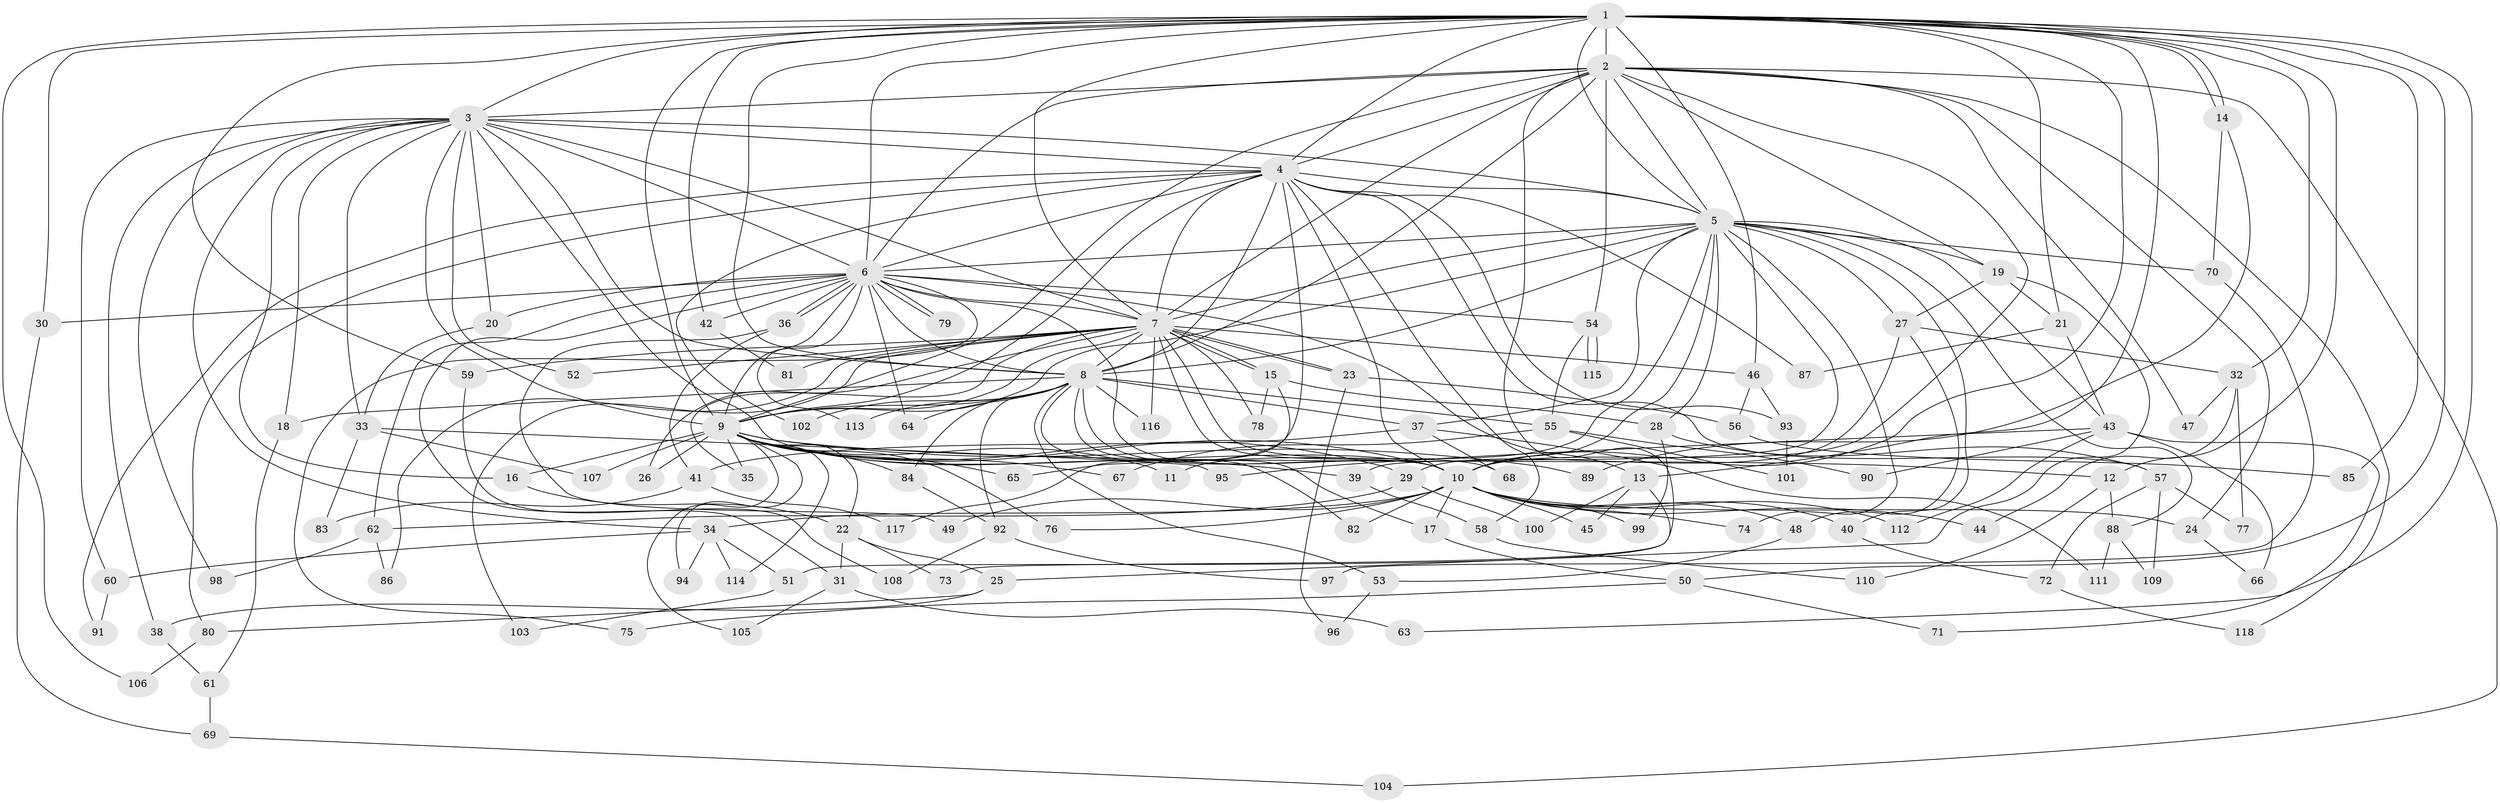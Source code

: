 // coarse degree distribution, {20: 0.023255813953488372, 27: 0.011627906976744186, 14: 0.011627906976744186, 29: 0.011627906976744186, 18: 0.011627906976744186, 21: 0.011627906976744186, 19: 0.011627906976744186, 2: 0.47674418604651164, 5: 0.12790697674418605, 6: 0.023255813953488372, 3: 0.16279069767441862, 7: 0.023255813953488372, 4: 0.08139534883720931, 1: 0.011627906976744186}
// Generated by graph-tools (version 1.1) at 2025/23/03/03/25 07:23:45]
// undirected, 118 vertices, 261 edges
graph export_dot {
graph [start="1"]
  node [color=gray90,style=filled];
  1;
  2;
  3;
  4;
  5;
  6;
  7;
  8;
  9;
  10;
  11;
  12;
  13;
  14;
  15;
  16;
  17;
  18;
  19;
  20;
  21;
  22;
  23;
  24;
  25;
  26;
  27;
  28;
  29;
  30;
  31;
  32;
  33;
  34;
  35;
  36;
  37;
  38;
  39;
  40;
  41;
  42;
  43;
  44;
  45;
  46;
  47;
  48;
  49;
  50;
  51;
  52;
  53;
  54;
  55;
  56;
  57;
  58;
  59;
  60;
  61;
  62;
  63;
  64;
  65;
  66;
  67;
  68;
  69;
  70;
  71;
  72;
  73;
  74;
  75;
  76;
  77;
  78;
  79;
  80;
  81;
  82;
  83;
  84;
  85;
  86;
  87;
  88;
  89;
  90;
  91;
  92;
  93;
  94;
  95;
  96;
  97;
  98;
  99;
  100;
  101;
  102;
  103;
  104;
  105;
  106;
  107;
  108;
  109;
  110;
  111;
  112;
  113;
  114;
  115;
  116;
  117;
  118;
  1 -- 2;
  1 -- 3;
  1 -- 4;
  1 -- 5;
  1 -- 6;
  1 -- 7;
  1 -- 8;
  1 -- 9;
  1 -- 10;
  1 -- 12;
  1 -- 13;
  1 -- 14;
  1 -- 14;
  1 -- 21;
  1 -- 30;
  1 -- 32;
  1 -- 42;
  1 -- 46;
  1 -- 50;
  1 -- 59;
  1 -- 63;
  1 -- 85;
  1 -- 106;
  2 -- 3;
  2 -- 4;
  2 -- 5;
  2 -- 6;
  2 -- 7;
  2 -- 8;
  2 -- 9;
  2 -- 10;
  2 -- 19;
  2 -- 24;
  2 -- 47;
  2 -- 51;
  2 -- 54;
  2 -- 104;
  2 -- 118;
  3 -- 4;
  3 -- 5;
  3 -- 6;
  3 -- 7;
  3 -- 8;
  3 -- 9;
  3 -- 10;
  3 -- 16;
  3 -- 18;
  3 -- 20;
  3 -- 33;
  3 -- 34;
  3 -- 38;
  3 -- 52;
  3 -- 60;
  3 -- 98;
  4 -- 5;
  4 -- 6;
  4 -- 7;
  4 -- 8;
  4 -- 9;
  4 -- 10;
  4 -- 57;
  4 -- 58;
  4 -- 65;
  4 -- 80;
  4 -- 87;
  4 -- 91;
  4 -- 93;
  4 -- 102;
  5 -- 6;
  5 -- 7;
  5 -- 8;
  5 -- 9;
  5 -- 10;
  5 -- 11;
  5 -- 19;
  5 -- 27;
  5 -- 28;
  5 -- 37;
  5 -- 39;
  5 -- 40;
  5 -- 43;
  5 -- 70;
  5 -- 74;
  5 -- 88;
  6 -- 7;
  6 -- 8;
  6 -- 9;
  6 -- 10;
  6 -- 13;
  6 -- 20;
  6 -- 30;
  6 -- 31;
  6 -- 36;
  6 -- 36;
  6 -- 42;
  6 -- 54;
  6 -- 62;
  6 -- 64;
  6 -- 75;
  6 -- 79;
  6 -- 79;
  6 -- 113;
  7 -- 8;
  7 -- 9;
  7 -- 10;
  7 -- 15;
  7 -- 15;
  7 -- 23;
  7 -- 23;
  7 -- 26;
  7 -- 35;
  7 -- 46;
  7 -- 52;
  7 -- 59;
  7 -- 68;
  7 -- 78;
  7 -- 81;
  7 -- 86;
  7 -- 103;
  7 -- 116;
  8 -- 9;
  8 -- 10;
  8 -- 17;
  8 -- 18;
  8 -- 37;
  8 -- 53;
  8 -- 55;
  8 -- 64;
  8 -- 82;
  8 -- 84;
  8 -- 92;
  8 -- 102;
  8 -- 113;
  8 -- 116;
  9 -- 10;
  9 -- 11;
  9 -- 12;
  9 -- 16;
  9 -- 22;
  9 -- 26;
  9 -- 29;
  9 -- 35;
  9 -- 39;
  9 -- 65;
  9 -- 67;
  9 -- 76;
  9 -- 84;
  9 -- 89;
  9 -- 94;
  9 -- 105;
  9 -- 107;
  9 -- 114;
  10 -- 17;
  10 -- 24;
  10 -- 34;
  10 -- 40;
  10 -- 44;
  10 -- 45;
  10 -- 48;
  10 -- 49;
  10 -- 74;
  10 -- 76;
  10 -- 82;
  10 -- 99;
  10 -- 112;
  12 -- 88;
  12 -- 110;
  13 -- 45;
  13 -- 73;
  13 -- 100;
  14 -- 70;
  14 -- 89;
  15 -- 28;
  15 -- 78;
  15 -- 117;
  16 -- 22;
  17 -- 50;
  18 -- 61;
  19 -- 21;
  19 -- 25;
  19 -- 27;
  20 -- 33;
  21 -- 43;
  21 -- 87;
  22 -- 25;
  22 -- 31;
  22 -- 73;
  23 -- 56;
  23 -- 96;
  24 -- 66;
  25 -- 38;
  25 -- 80;
  27 -- 29;
  27 -- 32;
  27 -- 48;
  28 -- 57;
  28 -- 99;
  29 -- 62;
  29 -- 100;
  30 -- 69;
  31 -- 63;
  31 -- 105;
  32 -- 44;
  32 -- 47;
  32 -- 77;
  33 -- 83;
  33 -- 95;
  33 -- 107;
  34 -- 51;
  34 -- 60;
  34 -- 94;
  34 -- 114;
  36 -- 41;
  36 -- 49;
  37 -- 41;
  37 -- 68;
  37 -- 111;
  38 -- 61;
  39 -- 58;
  40 -- 72;
  41 -- 83;
  41 -- 117;
  42 -- 81;
  43 -- 66;
  43 -- 71;
  43 -- 90;
  43 -- 95;
  43 -- 112;
  46 -- 56;
  46 -- 93;
  48 -- 53;
  50 -- 71;
  50 -- 75;
  51 -- 103;
  53 -- 96;
  54 -- 55;
  54 -- 115;
  54 -- 115;
  55 -- 67;
  55 -- 90;
  55 -- 101;
  56 -- 85;
  57 -- 72;
  57 -- 77;
  57 -- 109;
  58 -- 110;
  59 -- 108;
  60 -- 91;
  61 -- 69;
  62 -- 86;
  62 -- 98;
  69 -- 104;
  70 -- 97;
  72 -- 118;
  80 -- 106;
  84 -- 92;
  88 -- 109;
  88 -- 111;
  92 -- 97;
  92 -- 108;
  93 -- 101;
}
